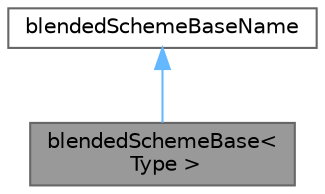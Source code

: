 digraph "blendedSchemeBase&lt; Type &gt;"
{
 // LATEX_PDF_SIZE
  bgcolor="transparent";
  edge [fontname=Helvetica,fontsize=10,labelfontname=Helvetica,labelfontsize=10];
  node [fontname=Helvetica,fontsize=10,shape=box,height=0.2,width=0.4];
  Node1 [id="Node000001",label="blendedSchemeBase\<\l Type \>",height=0.2,width=0.4,color="gray40", fillcolor="grey60", style="filled", fontcolor="black",tooltip="Base class for blended schemes to provide access to the blending factor surface field."];
  Node2 -> Node1 [id="edge1_Node000001_Node000002",dir="back",color="steelblue1",style="solid",tooltip=" "];
  Node2 [id="Node000002",label="blendedSchemeBaseName",height=0.2,width=0.4,color="gray40", fillcolor="white", style="filled",tooltip=" "];
}
